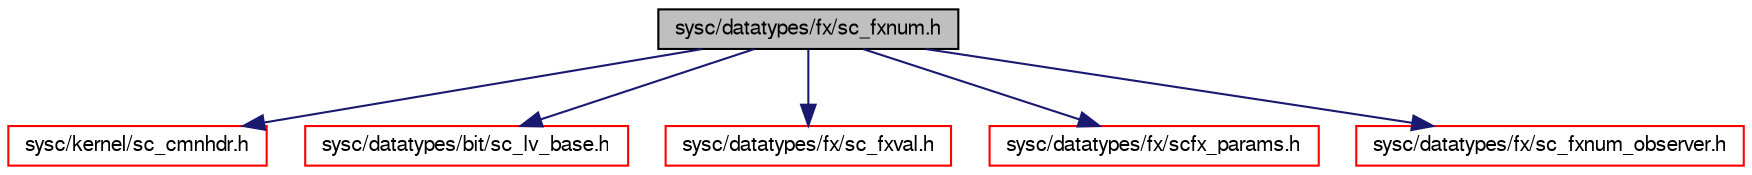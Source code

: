digraph G
{
  edge [fontname="FreeSans",fontsize="10",labelfontname="FreeSans",labelfontsize="10"];
  node [fontname="FreeSans",fontsize="10",shape=record];
  Node1 [label="sysc/datatypes/fx/sc_fxnum.h",height=0.2,width=0.4,color="black", fillcolor="grey75", style="filled" fontcolor="black"];
  Node1 -> Node2 [color="midnightblue",fontsize="10",style="solid",fontname="FreeSans"];
  Node2 [label="sysc/kernel/sc_cmnhdr.h",height=0.2,width=0.4,color="red", fillcolor="white", style="filled",URL="$a00343.html"];
  Node1 -> Node3 [color="midnightblue",fontsize="10",style="solid",fontname="FreeSans"];
  Node3 [label="sysc/datatypes/bit/sc_lv_base.h",height=0.2,width=0.4,color="red", fillcolor="white", style="filled",URL="$a00303.html"];
  Node1 -> Node4 [color="midnightblue",fontsize="10",style="solid",fontname="FreeSans"];
  Node4 [label="sysc/datatypes/fx/sc_fxval.h",height=0.2,width=0.4,color="red", fillcolor="white", style="filled",URL="$a00315.html"];
  Node1 -> Node5 [color="midnightblue",fontsize="10",style="solid",fontname="FreeSans"];
  Node5 [label="sysc/datatypes/fx/scfx_params.h",height=0.2,width=0.4,color="red", fillcolor="white", style="filled",URL="$a00322.html"];
  Node1 -> Node6 [color="midnightblue",fontsize="10",style="solid",fontname="FreeSans"];
  Node6 [label="sysc/datatypes/fx/sc_fxnum_observer.h",height=0.2,width=0.4,color="red", fillcolor="white", style="filled",URL="$a00313.html"];
}
